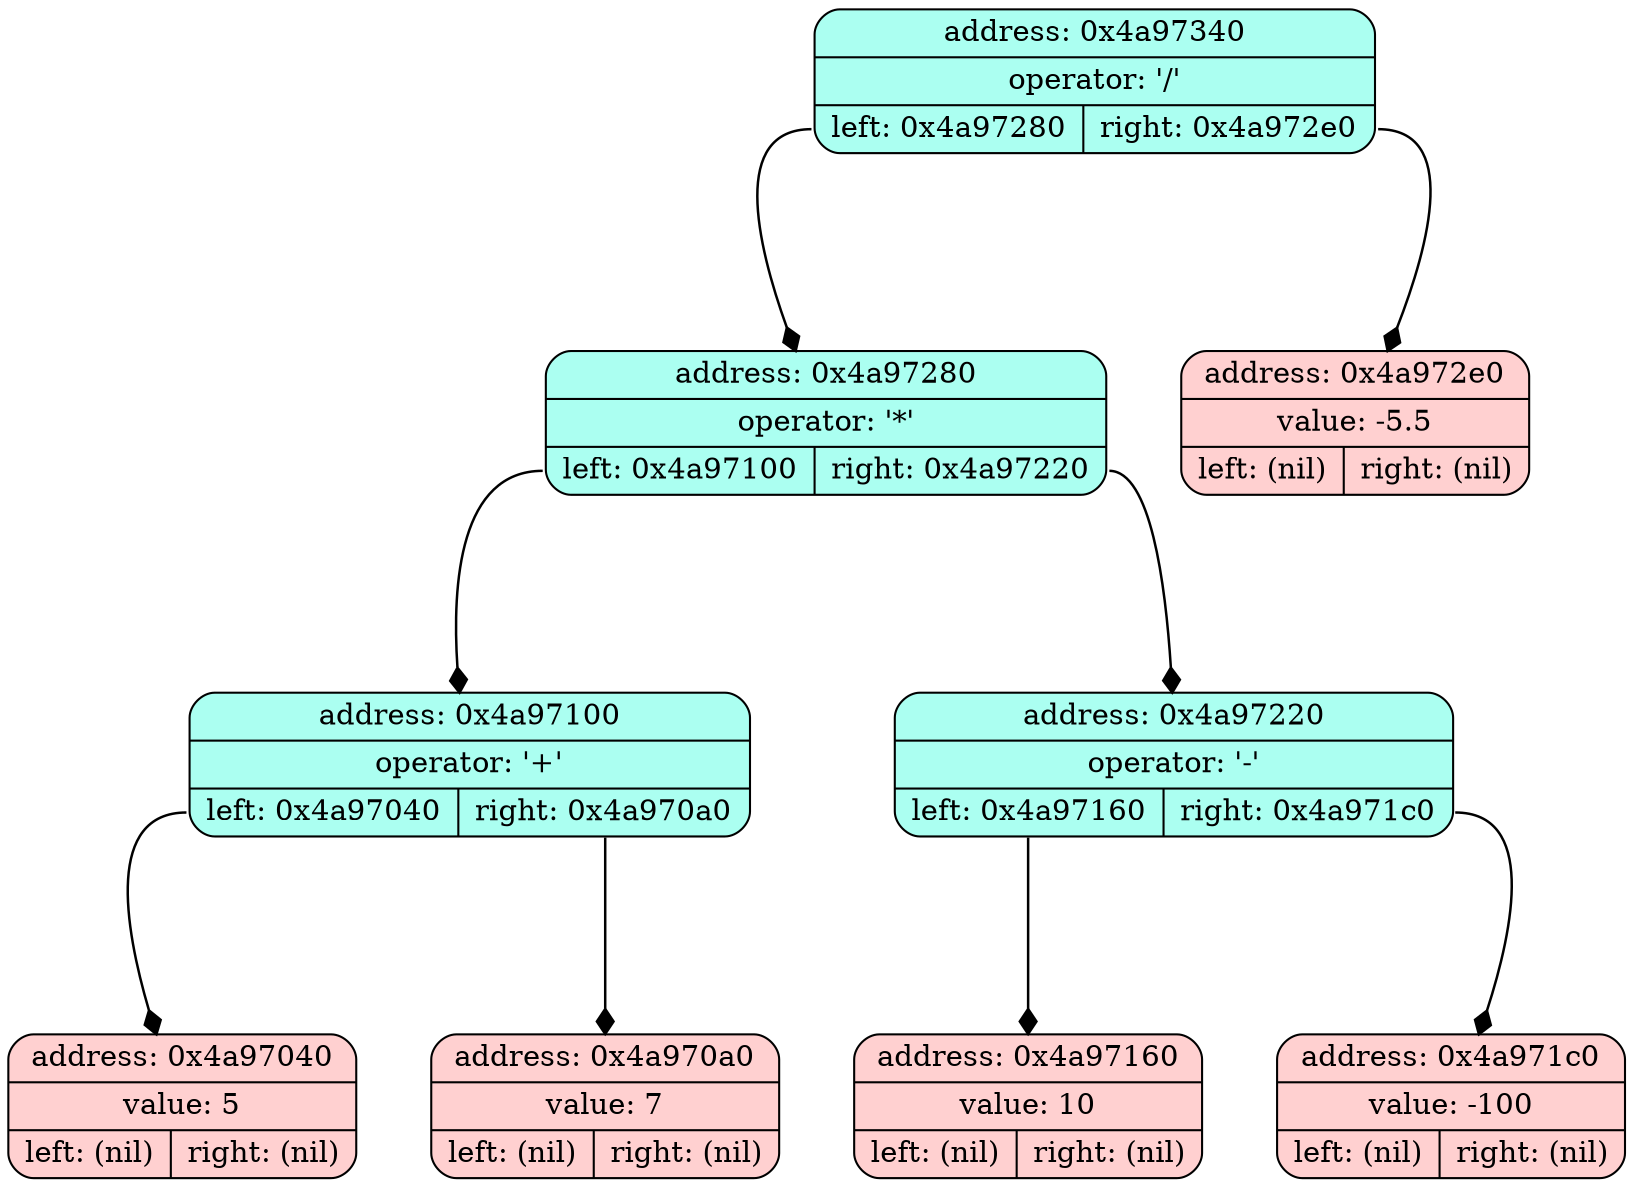 digraph List {
	dpi = 100;
	fontname = "Comic Sans MS";
	fontsize = 20;
	rankdir  = TB;
graph [fillcolor = lightgreen, ranksep = 1.3, nodesep = 0.5, style = "rounded", color = green, penwidth = 2];
edge [color = black, arrowhead = diamond, arrowsize = 1, penwidth = 1.2];
node1 [shape = Mrecord, style = filled, fillcolor = "#ABFFF1", label = "{address: 0x4a97340|operator: '/'| { <ptr1> left: 0x4a97280| <ptr2> right: 0x4a972e0}}"]
node2 [shape = Mrecord, style = filled, fillcolor = "#ABFFF1", label = "{address: 0x4a97340|operator: '/'| { <ptr1> left: 0x4a97280| <ptr2> right: 0x4a972e0}}"]
node1: <ptr1> -> node2; node3 [shape = Mrecord, style = filled, fillcolor = "#ABFFF1", label = "{address: 0x4a97340|operator: '/'| { <ptr1> left: 0x4a97280| <ptr2> right: 0x4a972e0}}"]
node1: <ptr2> -> node3; 
node2 [shape = Mrecord, style = filled, fillcolor = "#ABFFF1", label = "{address: 0x4a97280|operator: '*'| { <ptr1> left: 0x4a97100| <ptr2> right: 0x4a97220}}"]
node4 [shape = Mrecord, style = filled, fillcolor = "#ABFFF1", label = "{address: 0x4a97280|operator: '*'| { <ptr1> left: 0x4a97100| <ptr2> right: 0x4a97220}}"]
node2: <ptr1> -> node4; node5 [shape = Mrecord, style = filled, fillcolor = "#ABFFF1", label = "{address: 0x4a97280|operator: '*'| { <ptr1> left: 0x4a97100| <ptr2> right: 0x4a97220}}"]
node2: <ptr2> -> node5; 
node3 [shape = Mrecord, style = filled, fillcolor = "#FFD0D0", label = "{address: 0x4a972e0|value: -5.5| { <ptr1> left: (nil)| <ptr2> right: (nil)}}"]

node4 [shape = Mrecord, style = filled, fillcolor = "#ABFFF1", label = "{address: 0x4a97100|operator: '+'| { <ptr1> left: 0x4a97040| <ptr2> right: 0x4a970a0}}"]
node6 [shape = Mrecord, style = filled, fillcolor = "#ABFFF1", label = "{address: 0x4a97100|operator: '+'| { <ptr1> left: 0x4a97040| <ptr2> right: 0x4a970a0}}"]
node4: <ptr1> -> node6; node7 [shape = Mrecord, style = filled, fillcolor = "#ABFFF1", label = "{address: 0x4a97100|operator: '+'| { <ptr1> left: 0x4a97040| <ptr2> right: 0x4a970a0}}"]
node4: <ptr2> -> node7; 
node5 [shape = Mrecord, style = filled, fillcolor = "#ABFFF1", label = "{address: 0x4a97220|operator: '-'| { <ptr1> left: 0x4a97160| <ptr2> right: 0x4a971c0}}"]
node8 [shape = Mrecord, style = filled, fillcolor = "#ABFFF1", label = "{address: 0x4a97220|operator: '-'| { <ptr1> left: 0x4a97160| <ptr2> right: 0x4a971c0}}"]
node5: <ptr1> -> node8; node9 [shape = Mrecord, style = filled, fillcolor = "#ABFFF1", label = "{address: 0x4a97220|operator: '-'| { <ptr1> left: 0x4a97160| <ptr2> right: 0x4a971c0}}"]
node5: <ptr2> -> node9; 
node6 [shape = Mrecord, style = filled, fillcolor = "#FFD0D0", label = "{address: 0x4a97040|value: 5| { <ptr1> left: (nil)| <ptr2> right: (nil)}}"]

node7 [shape = Mrecord, style = filled, fillcolor = "#FFD0D0", label = "{address: 0x4a970a0|value: 7| { <ptr1> left: (nil)| <ptr2> right: (nil)}}"]

node8 [shape = Mrecord, style = filled, fillcolor = "#FFD0D0", label = "{address: 0x4a97160|value: 10| { <ptr1> left: (nil)| <ptr2> right: (nil)}}"]

node9 [shape = Mrecord, style = filled, fillcolor = "#FFD0D0", label = "{address: 0x4a971c0|value: -100| { <ptr1> left: (nil)| <ptr2> right: (nil)}}"]

}